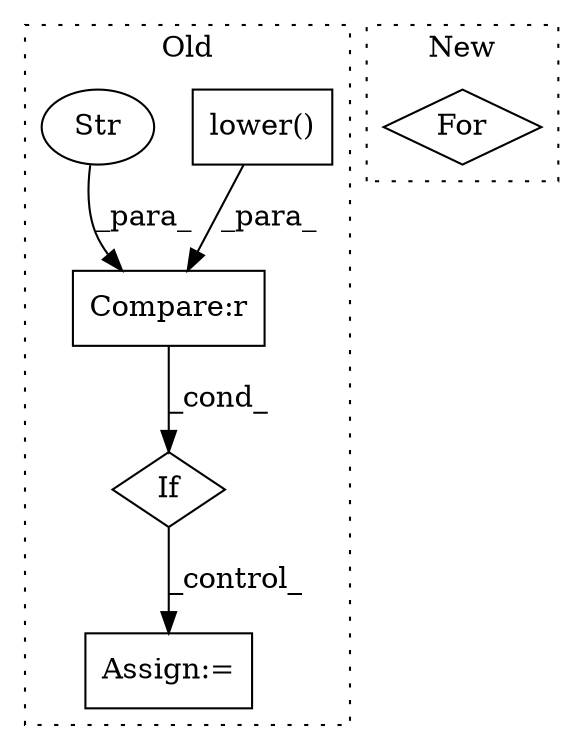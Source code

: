 digraph G {
subgraph cluster0 {
1 [label="lower()" a="75" s="3744" l="18" shape="box"];
3 [label="Compare:r" a="40" s="3732" l="30" shape="box"];
4 [label="Str" a="66" s="3732" l="8" shape="ellipse"];
5 [label="If" a="96" s="3697" l="3" shape="diamond"];
6 [label="Assign:=" a="68" s="3969" l="3" shape="box"];
label = "Old";
style="dotted";
}
subgraph cluster1 {
2 [label="For" a="107" s="3880,3911" l="4,10" shape="diamond"];
label = "New";
style="dotted";
}
1 -> 3 [label="_para_"];
3 -> 5 [label="_cond_"];
4 -> 3 [label="_para_"];
5 -> 6 [label="_control_"];
}